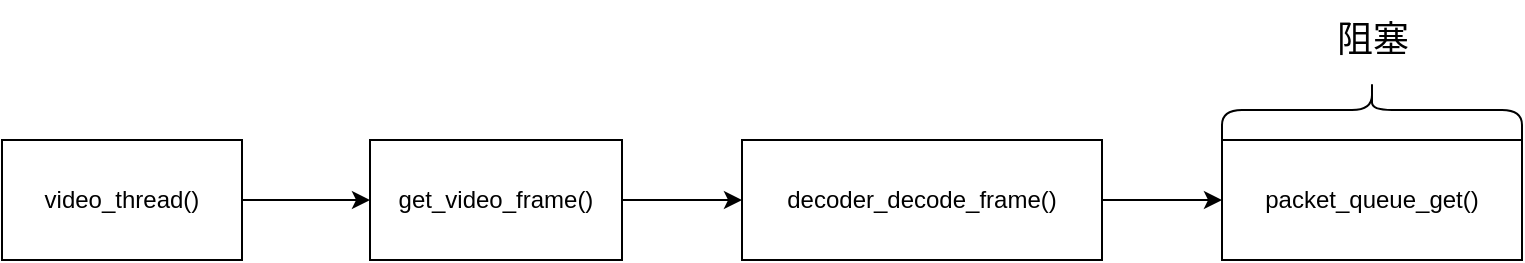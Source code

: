 <mxfile version="20.2.3" type="device"><diagram id="CCSkUD4YMc4SreTmyc2y" name="第 1 页"><mxGraphModel dx="1421" dy="864" grid="1" gridSize="10" guides="1" tooltips="1" connect="1" arrows="1" fold="1" page="1" pageScale="1" pageWidth="827" pageHeight="1169" math="0" shadow="0"><root><mxCell id="0"/><mxCell id="1" parent="0"/><mxCell id="uBlhSIz6cp3pUwtSLcxK-7" value="" style="edgeStyle=orthogonalEdgeStyle;rounded=0;orthogonalLoop=1;jettySize=auto;html=1;" edge="1" parent="1" source="uBlhSIz6cp3pUwtSLcxK-1" target="uBlhSIz6cp3pUwtSLcxK-2"><mxGeometry relative="1" as="geometry"/></mxCell><mxCell id="uBlhSIz6cp3pUwtSLcxK-1" value="video_thread()" style="rounded=0;whiteSpace=wrap;html=1;" vertex="1" parent="1"><mxGeometry x="110" y="360" width="120" height="60" as="geometry"/></mxCell><mxCell id="uBlhSIz6cp3pUwtSLcxK-8" value="" style="edgeStyle=orthogonalEdgeStyle;rounded=0;orthogonalLoop=1;jettySize=auto;html=1;" edge="1" parent="1" source="uBlhSIz6cp3pUwtSLcxK-2" target="uBlhSIz6cp3pUwtSLcxK-3"><mxGeometry relative="1" as="geometry"/></mxCell><mxCell id="uBlhSIz6cp3pUwtSLcxK-2" value="get_video_frame()" style="rounded=0;whiteSpace=wrap;html=1;" vertex="1" parent="1"><mxGeometry x="294" y="360" width="126" height="60" as="geometry"/></mxCell><mxCell id="uBlhSIz6cp3pUwtSLcxK-9" value="" style="edgeStyle=orthogonalEdgeStyle;rounded=0;orthogonalLoop=1;jettySize=auto;html=1;" edge="1" parent="1" source="uBlhSIz6cp3pUwtSLcxK-3" target="uBlhSIz6cp3pUwtSLcxK-5"><mxGeometry relative="1" as="geometry"/></mxCell><mxCell id="uBlhSIz6cp3pUwtSLcxK-3" value="decoder_decode_frame()" style="rounded=0;whiteSpace=wrap;html=1;" vertex="1" parent="1"><mxGeometry x="480" y="360" width="180" height="60" as="geometry"/></mxCell><mxCell id="uBlhSIz6cp3pUwtSLcxK-5" value="packet_queue_get()" style="rounded=0;whiteSpace=wrap;html=1;" vertex="1" parent="1"><mxGeometry x="720" y="360" width="150" height="60" as="geometry"/></mxCell><mxCell id="uBlhSIz6cp3pUwtSLcxK-10" value="" style="shape=curlyBracket;whiteSpace=wrap;html=1;rounded=1;flipH=1;direction=south;" vertex="1" parent="1"><mxGeometry x="720" y="330" width="150" height="30" as="geometry"/></mxCell><mxCell id="uBlhSIz6cp3pUwtSLcxK-11" value="阻塞" style="text;strokeColor=none;fillColor=none;html=1;fontSize=18;fontStyle=0;verticalAlign=middle;align=center;" vertex="1" parent="1"><mxGeometry x="745" y="290" width="100" height="40" as="geometry"/></mxCell></root></mxGraphModel></diagram></mxfile>